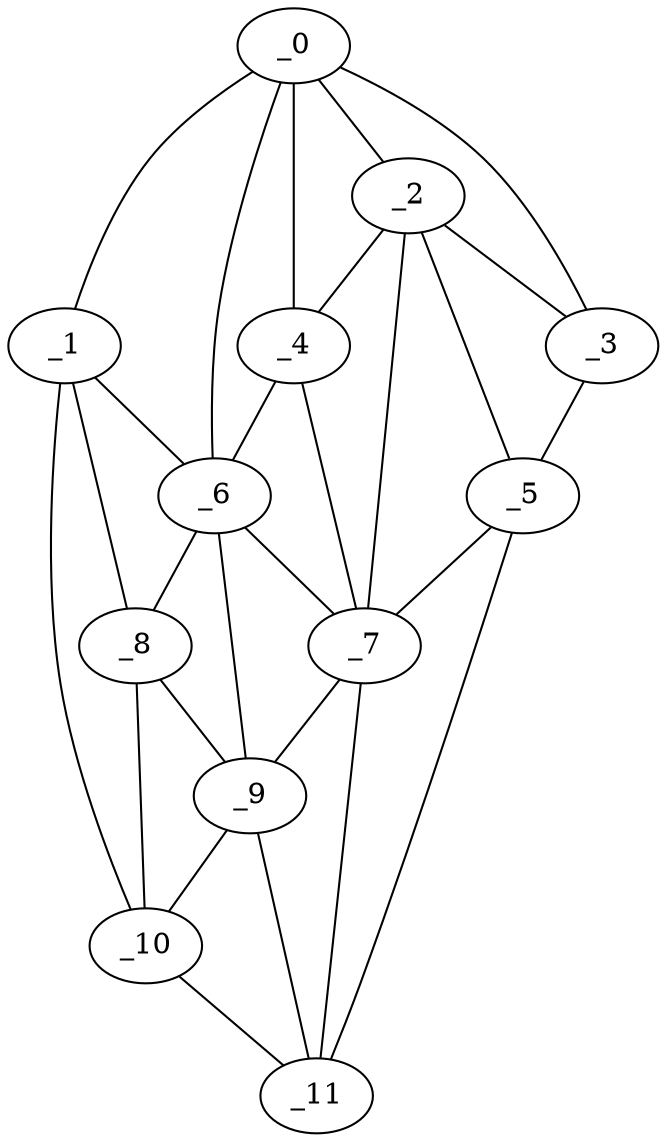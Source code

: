 graph "obj86__115.gxl" {
	_0	 [x=32,
		y=15];
	_1	 [x=35,
		y=7];
	_0 -- _1	 [valence=1];
	_2	 [x=57,
		y=60];
	_0 -- _2	 [valence=2];
	_3	 [x=58,
		y=68];
	_0 -- _3	 [valence=1];
	_4	 [x=62,
		y=53];
	_0 -- _4	 [valence=1];
	_6	 [x=73,
		y=51];
	_0 -- _6	 [valence=2];
	_1 -- _6	 [valence=2];
	_8	 [x=92,
		y=40];
	_1 -- _8	 [valence=2];
	_10	 [x=103,
		y=11];
	_1 -- _10	 [valence=1];
	_2 -- _3	 [valence=2];
	_2 -- _4	 [valence=2];
	_5	 [x=70,
		y=69];
	_2 -- _5	 [valence=2];
	_7	 [x=73,
		y=59];
	_2 -- _7	 [valence=1];
	_3 -- _5	 [valence=1];
	_4 -- _6	 [valence=1];
	_4 -- _7	 [valence=2];
	_5 -- _7	 [valence=1];
	_11	 [x=103,
		y=64];
	_5 -- _11	 [valence=1];
	_6 -- _7	 [valence=1];
	_6 -- _8	 [valence=2];
	_9	 [x=99,
		y=47];
	_6 -- _9	 [valence=2];
	_7 -- _9	 [valence=2];
	_7 -- _11	 [valence=1];
	_8 -- _9	 [valence=2];
	_8 -- _10	 [valence=2];
	_9 -- _10	 [valence=1];
	_9 -- _11	 [valence=2];
	_10 -- _11	 [valence=1];
}

